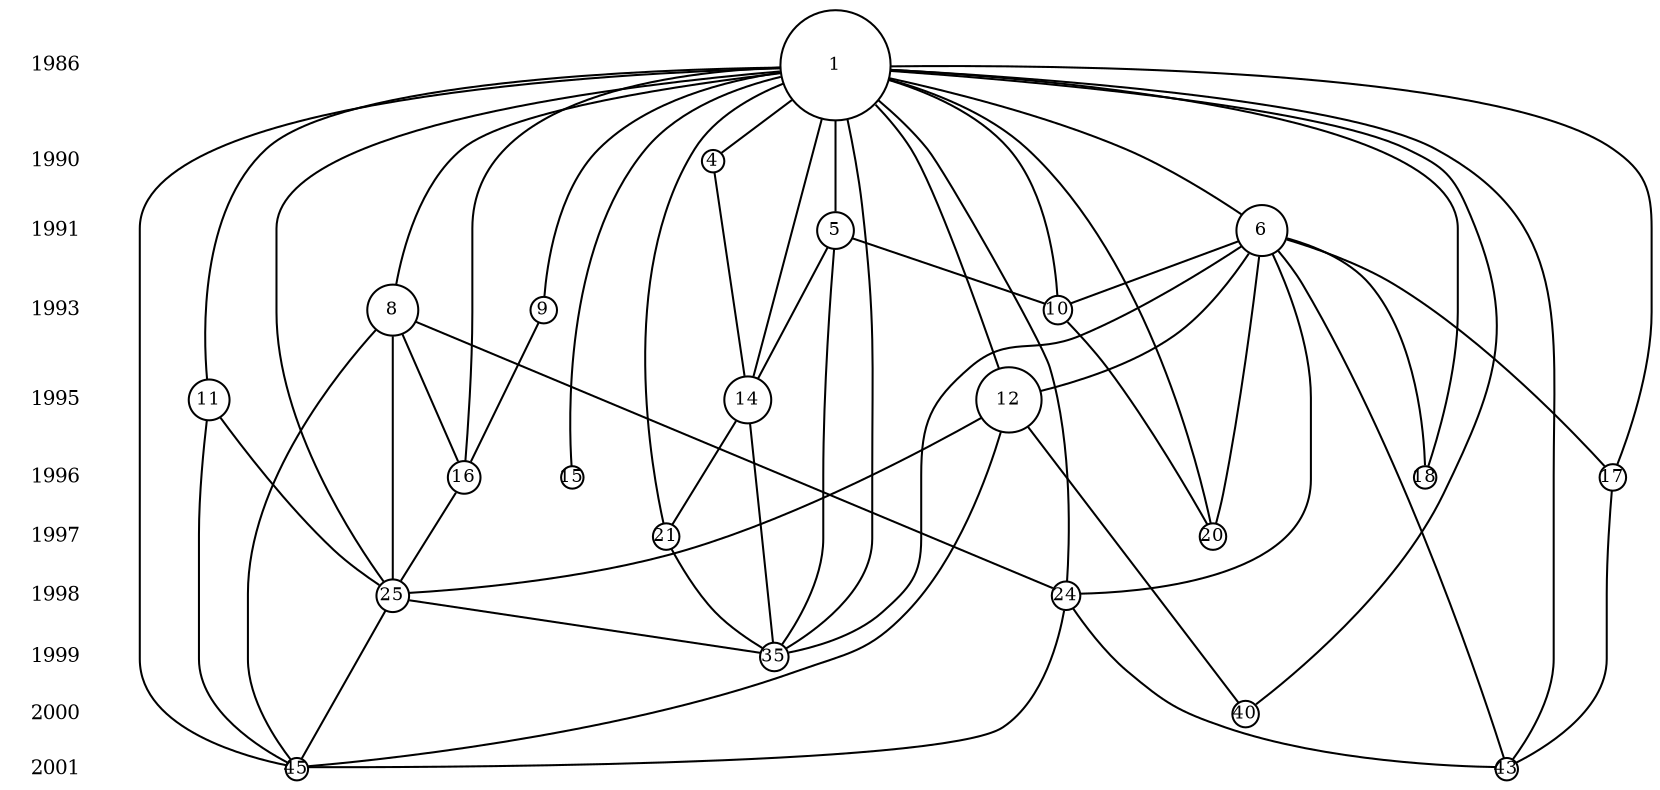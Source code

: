 digraph test {
	ranksep=0.2;
	nodesep=0.1;
	size="11.0729166666667,5.26041666666667";
	ratio="fill";
	node [fixedsize="true", fontsize="9", shape="circle"];
	edge [arrowhead="none", arrowsize="0.6", arrowtail="normal"];
	y1986 [fontsize="10", height="0.1668", label="1986", margin="0", rank="1986", shape="plaintext", width="0.398147893333333"];
	y1990 [fontsize="10", height="0.1668", label="1990", margin="0", rank="1990", shape="plaintext", width="0.398147893333333"];
	y1991 [fontsize="10", height="0.1668", label="1991", margin="0", rank="1991", shape="plaintext", width="0.398147893333333"];
	y1993 [fontsize="10", height="0.1668", label="1993", margin="0", rank="1993", shape="plaintext", width="0.398147893333333"];
	y1995 [fontsize="10", height="0.1668", label="1995", margin="0", rank="1995", shape="plaintext", width="0.398147893333333"];
	y1996 [fontsize="10", height="0.1668", label="1996", margin="0", rank="1996", shape="plaintext", width="0.398147893333333"];
	y1997 [fontsize="10", height="0.1668", label="1997", margin="0", rank="1997", shape="plaintext", width="0.398147893333333"];
	y1998 [fontsize="10", height="0.1668", label="1998", margin="0", rank="1998", shape="plaintext", width="0.398147893333333"];
	y1999 [fontsize="10", height="0.1668", label="1999", margin="0", rank="1999", shape="plaintext", width="0.398147893333333"];
	y2000 [fontsize="10", height="0.1668", label="2000", margin="0", rank="2000", shape="plaintext", width="0.398147893333333"];
	y2001 [fontsize="10", height="0.1668", label="2001", margin="0", rank="2001", shape="plaintext", width="0.398147893333333"];
	n7 [URL="7", height="0.342326598440729", label="8", rank="1993", style="", width="0.342326598440729"];
	n15 [URL="15", height="0.21650635094611", label="16", rank="1996", style="", width="0.21650635094611"];
	n23 [URL="23", height="0.197642353760524", label="24", rank="1998", style="", width="0.197642353760524"];
	n24 [URL="24", height="0.21650635094611", label="25", rank="1998", style="", width="0.21650635094611"];
	n44 [URL="44", height="0.153093108923949", label="45", rank="2001", style="", width="0.153093108923949"];
	n16 [URL="16", height="0.176776695296637", label="17", rank="1996", style="", width="0.176776695296637"];
	n42 [URL="42", height="0.153093108923949", label="43", rank="2001", style="", width="0.153093108923949"];
	n20 [URL="20", height="0.176776695296637", label="21", rank="1997", style="", width="0.176776695296637"];
	n34 [URL="34", height="0.197642353760524", label="35", rank="1999", style="", width="0.197642353760524"];
	n10 [URL="10", height="0.279508497187474", label="11", rank="1995", style="", width="0.279508497187474"];
	n11 [URL="11", height="0.450693909432999", label="12", rank="1995", style="", width="0.450693909432999"];
	n39 [URL="39", height="0.176776695296637", label="40", rank="2000", style="", width="0.176776695296637"];
	n19 [URL="19", height="0.176776695296637", label="20", rank="1997", style="", width="0.176776695296637"];
	n17 [URL="17", height="0.153093108923949", label="18", rank="1996", style="", width="0.153093108923949"];
	n14 [URL="14", height="0.153093108923949", label="15", rank="1996", style="", width="0.153093108923949"];
	n0 [URL="0", height="0.75", label="1", rank="1986", style="", width="0.75"];
	n3 [URL="3", height="0.153093108923949", label="4", rank="1990", style="", width="0.153093108923949"];
	n4 [URL="4", height="0.25", label="5", rank="1991", style="", width="0.25"];
	n5 [URL="5", height="0.342326598440729", label="6", rank="1991", style="", width="0.342326598440729"];
	n8 [URL="8", height="0.176776695296637", label="9", rank="1993", style="", width="0.176776695296637"];
	n9 [URL="9", height="0.197642353760524", label="10", rank="1993", style="", width="0.197642353760524"];
	n13 [URL="13", height="0.318688719599549", label="14", rank="1995", style="", width="0.318688719599549"];
	n0 -> n10;
	n0 -> n11;
	n0 -> n13;
	n0 -> n14;
	n0 -> n15;
	n0 -> n16;
	n0 -> n17;
	n0 -> n19;
	n0 -> n20;
	n0 -> n23;
	n0 -> n24;
	n0 -> n3;
	n0 -> n34;
	n0 -> n39;
	n0 -> n4;
	n0 -> n42;
	n0 -> n44;
	n0 -> n5;
	n0 -> n7;
	n0 -> n8;
	n0 -> n9;
	n10 -> n24;
	n10 -> n44;
	n11 -> n24;
	n11 -> n39;
	n11 -> n44;
	n13 -> n20;
	n13 -> n34;
	n15 -> n24;
	n16 -> n42;
	n20 -> n34;
	n23 -> n42;
	n23 -> n44;
	n24 -> n34;
	n24 -> n44;
	n3 -> n13;
	n4 -> n13;
	n4 -> n34;
	n4 -> n9;
	n5 -> n11;
	n5 -> n16;
	n5 -> n17;
	n5 -> n19;
	n5 -> n23;
	n5 -> n34;
	n5 -> n42;
	n5 -> n9;
	n7 -> n15;
	n7 -> n23;
	n7 -> n24;
	n7 -> n44;
	n8 -> n15;
	n9 -> n19;
	y1986 -> y1990 [arrowhead="normal", arrowtail="none", color="white", style="invis"];
	y1990 -> y1991 [arrowhead="normal", arrowtail="none", color="white", style="invis"];
	y1991 -> y1993 [arrowhead="normal", arrowtail="none", color="white", style="invis"];
	y1993 -> y1995 [arrowhead="normal", arrowtail="none", color="white", style="invis"];
	y1995 -> y1996 [arrowhead="normal", arrowtail="none", color="white", style="invis"];
	y1996 -> y1997 [arrowhead="normal", arrowtail="none", color="white", style="invis"];
	y1997 -> y1998 [arrowhead="normal", arrowtail="none", color="white", style="invis"];
	y1998 -> y1999 [arrowhead="normal", arrowtail="none", color="white", style="invis"];
	y1999 -> y2000 [arrowhead="normal", arrowtail="none", color="white", style="invis"];
	y2000 -> y2001 [arrowhead="normal", arrowtail="none", color="white", style="invis"];
	{rank=same; y1990; n3}
	{rank=same; y1991; n4; n5}
	{rank=same; y2000; n39}
	{rank=same; y1996; n15; n16; n17; n14}
	{rank=same; y1999; n34}
	{rank=same; y1995; n10; n11; n13}
	{rank=same; y1993; n7; n8; n9}
	{rank=same; y2001; n44; n42}
	{rank=same; y1997; n20; n19}
	{rank=same; y1998; n23; n24}
	{rank=same; y1986; n0}
}

